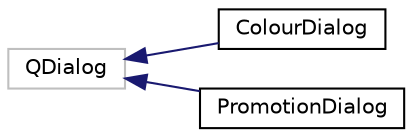 digraph "Graphical Class Hierarchy"
{
 // INTERACTIVE_SVG=YES
 // LATEX_PDF_SIZE
  edge [fontname="Helvetica",fontsize="10",labelfontname="Helvetica",labelfontsize="10"];
  node [fontname="Helvetica",fontsize="10",shape=record];
  rankdir="LR";
  Node11 [label="QDialog",height=0.2,width=0.4,color="grey75", fillcolor="white", style="filled",tooltip=" "];
  Node11 -> Node0 [dir="back",color="midnightblue",fontsize="10",style="solid",fontname="Helvetica"];
  Node0 [label="ColourDialog",height=0.2,width=0.4,color="black", fillcolor="white", style="filled",URL="$classchessGUI_1_1ColourDialog.html",tooltip="A pop-up dialog to prompt the user to choose a colour to play as."];
  Node11 -> Node13 [dir="back",color="midnightblue",fontsize="10",style="solid",fontname="Helvetica"];
  Node13 [label="PromotionDialog",height=0.2,width=0.4,color="black", fillcolor="white", style="filled",URL="$classchessGUI_1_1PromotionDialog.html",tooltip="A pop-up dialog to prompt the user for a promotion piece selection."];
}
